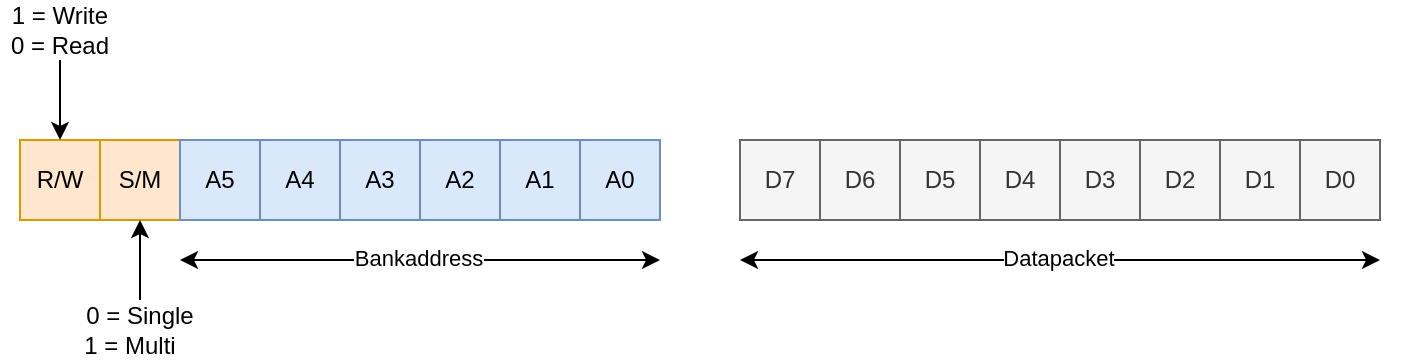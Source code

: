 <mxfile version="24.8.3">
  <diagram name="Page-1" id="tFHfeBN5CKstF4zZ2Yp1">
    <mxGraphModel dx="794" dy="492" grid="1" gridSize="10" guides="1" tooltips="1" connect="1" arrows="1" fold="1" page="1" pageScale="1" pageWidth="1654" pageHeight="1169" math="0" shadow="0">
      <root>
        <mxCell id="0" />
        <mxCell id="1" parent="0" />
        <mxCell id="OJjyiqieC0H0wD5OjUcF-1" value="R/W" style="rounded=0;whiteSpace=wrap;html=1;fillColor=#ffe6cc;strokeColor=#d79b00;" vertex="1" parent="1">
          <mxGeometry x="40" y="200" width="40" height="40" as="geometry" />
        </mxCell>
        <mxCell id="OJjyiqieC0H0wD5OjUcF-3" value="S/M" style="rounded=0;whiteSpace=wrap;html=1;fillColor=#ffe6cc;strokeColor=#d79b00;" vertex="1" parent="1">
          <mxGeometry x="80" y="200" width="40" height="40" as="geometry" />
        </mxCell>
        <mxCell id="OJjyiqieC0H0wD5OjUcF-4" value="A5" style="rounded=0;whiteSpace=wrap;html=1;fillColor=#dae8fc;strokeColor=#6c8ebf;" vertex="1" parent="1">
          <mxGeometry x="120" y="200" width="40" height="40" as="geometry" />
        </mxCell>
        <mxCell id="OJjyiqieC0H0wD5OjUcF-5" value="A4" style="rounded=0;whiteSpace=wrap;html=1;fillColor=#dae8fc;strokeColor=#6c8ebf;" vertex="1" parent="1">
          <mxGeometry x="160" y="200" width="40" height="40" as="geometry" />
        </mxCell>
        <mxCell id="OJjyiqieC0H0wD5OjUcF-6" value="A3" style="rounded=0;whiteSpace=wrap;html=1;fillColor=#dae8fc;strokeColor=#6c8ebf;" vertex="1" parent="1">
          <mxGeometry x="200" y="200" width="40" height="40" as="geometry" />
        </mxCell>
        <mxCell id="OJjyiqieC0H0wD5OjUcF-7" value="A2" style="rounded=0;whiteSpace=wrap;html=1;fillColor=#dae8fc;strokeColor=#6c8ebf;" vertex="1" parent="1">
          <mxGeometry x="240" y="200" width="40" height="40" as="geometry" />
        </mxCell>
        <mxCell id="OJjyiqieC0H0wD5OjUcF-8" value="A1" style="rounded=0;whiteSpace=wrap;html=1;fillColor=#dae8fc;strokeColor=#6c8ebf;" vertex="1" parent="1">
          <mxGeometry x="280" y="200" width="40" height="40" as="geometry" />
        </mxCell>
        <mxCell id="OJjyiqieC0H0wD5OjUcF-9" value="A0" style="rounded=0;whiteSpace=wrap;html=1;fillColor=#dae8fc;strokeColor=#6c8ebf;" vertex="1" parent="1">
          <mxGeometry x="320" y="200" width="40" height="40" as="geometry" />
        </mxCell>
        <mxCell id="OJjyiqieC0H0wD5OjUcF-18" value="D7" style="rounded=0;whiteSpace=wrap;html=1;fillColor=#f5f5f5;fontColor=#333333;strokeColor=#666666;" vertex="1" parent="1">
          <mxGeometry x="400" y="200" width="40" height="40" as="geometry" />
        </mxCell>
        <mxCell id="OJjyiqieC0H0wD5OjUcF-19" value="D6" style="rounded=0;whiteSpace=wrap;html=1;fillColor=#f5f5f5;fontColor=#333333;strokeColor=#666666;" vertex="1" parent="1">
          <mxGeometry x="440" y="200" width="40" height="40" as="geometry" />
        </mxCell>
        <mxCell id="OJjyiqieC0H0wD5OjUcF-20" value="D5" style="rounded=0;whiteSpace=wrap;html=1;fillColor=#f5f5f5;fontColor=#333333;strokeColor=#666666;" vertex="1" parent="1">
          <mxGeometry x="480" y="200" width="40" height="40" as="geometry" />
        </mxCell>
        <mxCell id="OJjyiqieC0H0wD5OjUcF-21" value="D4" style="rounded=0;whiteSpace=wrap;html=1;fillColor=#f5f5f5;fontColor=#333333;strokeColor=#666666;" vertex="1" parent="1">
          <mxGeometry x="520" y="200" width="40" height="40" as="geometry" />
        </mxCell>
        <mxCell id="OJjyiqieC0H0wD5OjUcF-22" value="D3" style="rounded=0;whiteSpace=wrap;html=1;fillColor=#f5f5f5;fontColor=#333333;strokeColor=#666666;" vertex="1" parent="1">
          <mxGeometry x="560" y="200" width="40" height="40" as="geometry" />
        </mxCell>
        <mxCell id="OJjyiqieC0H0wD5OjUcF-23" value="D2" style="rounded=0;whiteSpace=wrap;html=1;fillColor=#f5f5f5;fontColor=#333333;strokeColor=#666666;" vertex="1" parent="1">
          <mxGeometry x="600" y="200" width="40" height="40" as="geometry" />
        </mxCell>
        <mxCell id="OJjyiqieC0H0wD5OjUcF-24" value="D1" style="rounded=0;whiteSpace=wrap;html=1;fillColor=#f5f5f5;fontColor=#333333;strokeColor=#666666;" vertex="1" parent="1">
          <mxGeometry x="640" y="200" width="40" height="40" as="geometry" />
        </mxCell>
        <mxCell id="OJjyiqieC0H0wD5OjUcF-25" value="D0" style="rounded=0;whiteSpace=wrap;html=1;fillColor=#f5f5f5;fontColor=#333333;strokeColor=#666666;" vertex="1" parent="1">
          <mxGeometry x="680" y="200" width="40" height="40" as="geometry" />
        </mxCell>
        <mxCell id="OJjyiqieC0H0wD5OjUcF-27" style="edgeStyle=orthogonalEdgeStyle;rounded=0;orthogonalLoop=1;jettySize=auto;html=1;entryX=0.5;entryY=0;entryDx=0;entryDy=0;" edge="1" parent="1" source="OJjyiqieC0H0wD5OjUcF-26" target="OJjyiqieC0H0wD5OjUcF-1">
          <mxGeometry relative="1" as="geometry" />
        </mxCell>
        <mxCell id="OJjyiqieC0H0wD5OjUcF-26" value="1 = Write&lt;div&gt;0 = Read&lt;/div&gt;" style="text;html=1;align=center;verticalAlign=middle;whiteSpace=wrap;rounded=0;" vertex="1" parent="1">
          <mxGeometry x="30" y="130" width="60" height="30" as="geometry" />
        </mxCell>
        <mxCell id="OJjyiqieC0H0wD5OjUcF-29" style="edgeStyle=orthogonalEdgeStyle;rounded=0;orthogonalLoop=1;jettySize=auto;html=1;entryX=0.5;entryY=1;entryDx=0;entryDy=0;" edge="1" parent="1" source="OJjyiqieC0H0wD5OjUcF-28" target="OJjyiqieC0H0wD5OjUcF-3">
          <mxGeometry relative="1" as="geometry" />
        </mxCell>
        <mxCell id="OJjyiqieC0H0wD5OjUcF-28" value="0 = Single&lt;div&gt;1 = Multi&amp;nbsp; &amp;nbsp;&lt;/div&gt;" style="text;html=1;align=center;verticalAlign=middle;whiteSpace=wrap;rounded=0;" vertex="1" parent="1">
          <mxGeometry x="70" y="280" width="60" height="30" as="geometry" />
        </mxCell>
        <mxCell id="OJjyiqieC0H0wD5OjUcF-30" value="" style="endArrow=classic;startArrow=classic;html=1;rounded=0;" edge="1" parent="1">
          <mxGeometry width="50" height="50" relative="1" as="geometry">
            <mxPoint x="120" y="260" as="sourcePoint" />
            <mxPoint x="360" y="260" as="targetPoint" />
          </mxGeometry>
        </mxCell>
        <mxCell id="OJjyiqieC0H0wD5OjUcF-31" value="Bankaddress" style="edgeLabel;html=1;align=center;verticalAlign=middle;resizable=0;points=[];" vertex="1" connectable="0" parent="OJjyiqieC0H0wD5OjUcF-30">
          <mxGeometry x="-0.008" y="1" relative="1" as="geometry">
            <mxPoint as="offset" />
          </mxGeometry>
        </mxCell>
        <mxCell id="OJjyiqieC0H0wD5OjUcF-32" value="" style="endArrow=classic;startArrow=classic;html=1;rounded=0;" edge="1" parent="1">
          <mxGeometry width="50" height="50" relative="1" as="geometry">
            <mxPoint x="400" y="260" as="sourcePoint" />
            <mxPoint x="720" y="260" as="targetPoint" />
          </mxGeometry>
        </mxCell>
        <mxCell id="OJjyiqieC0H0wD5OjUcF-33" value="Datapacket" style="edgeLabel;html=1;align=center;verticalAlign=middle;resizable=0;points=[];" vertex="1" connectable="0" parent="OJjyiqieC0H0wD5OjUcF-32">
          <mxGeometry x="-0.008" y="1" relative="1" as="geometry">
            <mxPoint as="offset" />
          </mxGeometry>
        </mxCell>
      </root>
    </mxGraphModel>
  </diagram>
</mxfile>
